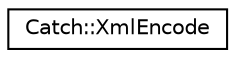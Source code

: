 digraph "Graphical Class Hierarchy"
{
  edge [fontname="Helvetica",fontsize="10",labelfontname="Helvetica",labelfontsize="10"];
  node [fontname="Helvetica",fontsize="10",shape=record];
  rankdir="LR";
  Node0 [label="Catch::XmlEncode",height=0.2,width=0.4,color="black", fillcolor="white", style="filled",URL="$classCatch_1_1XmlEncode.html"];
}
